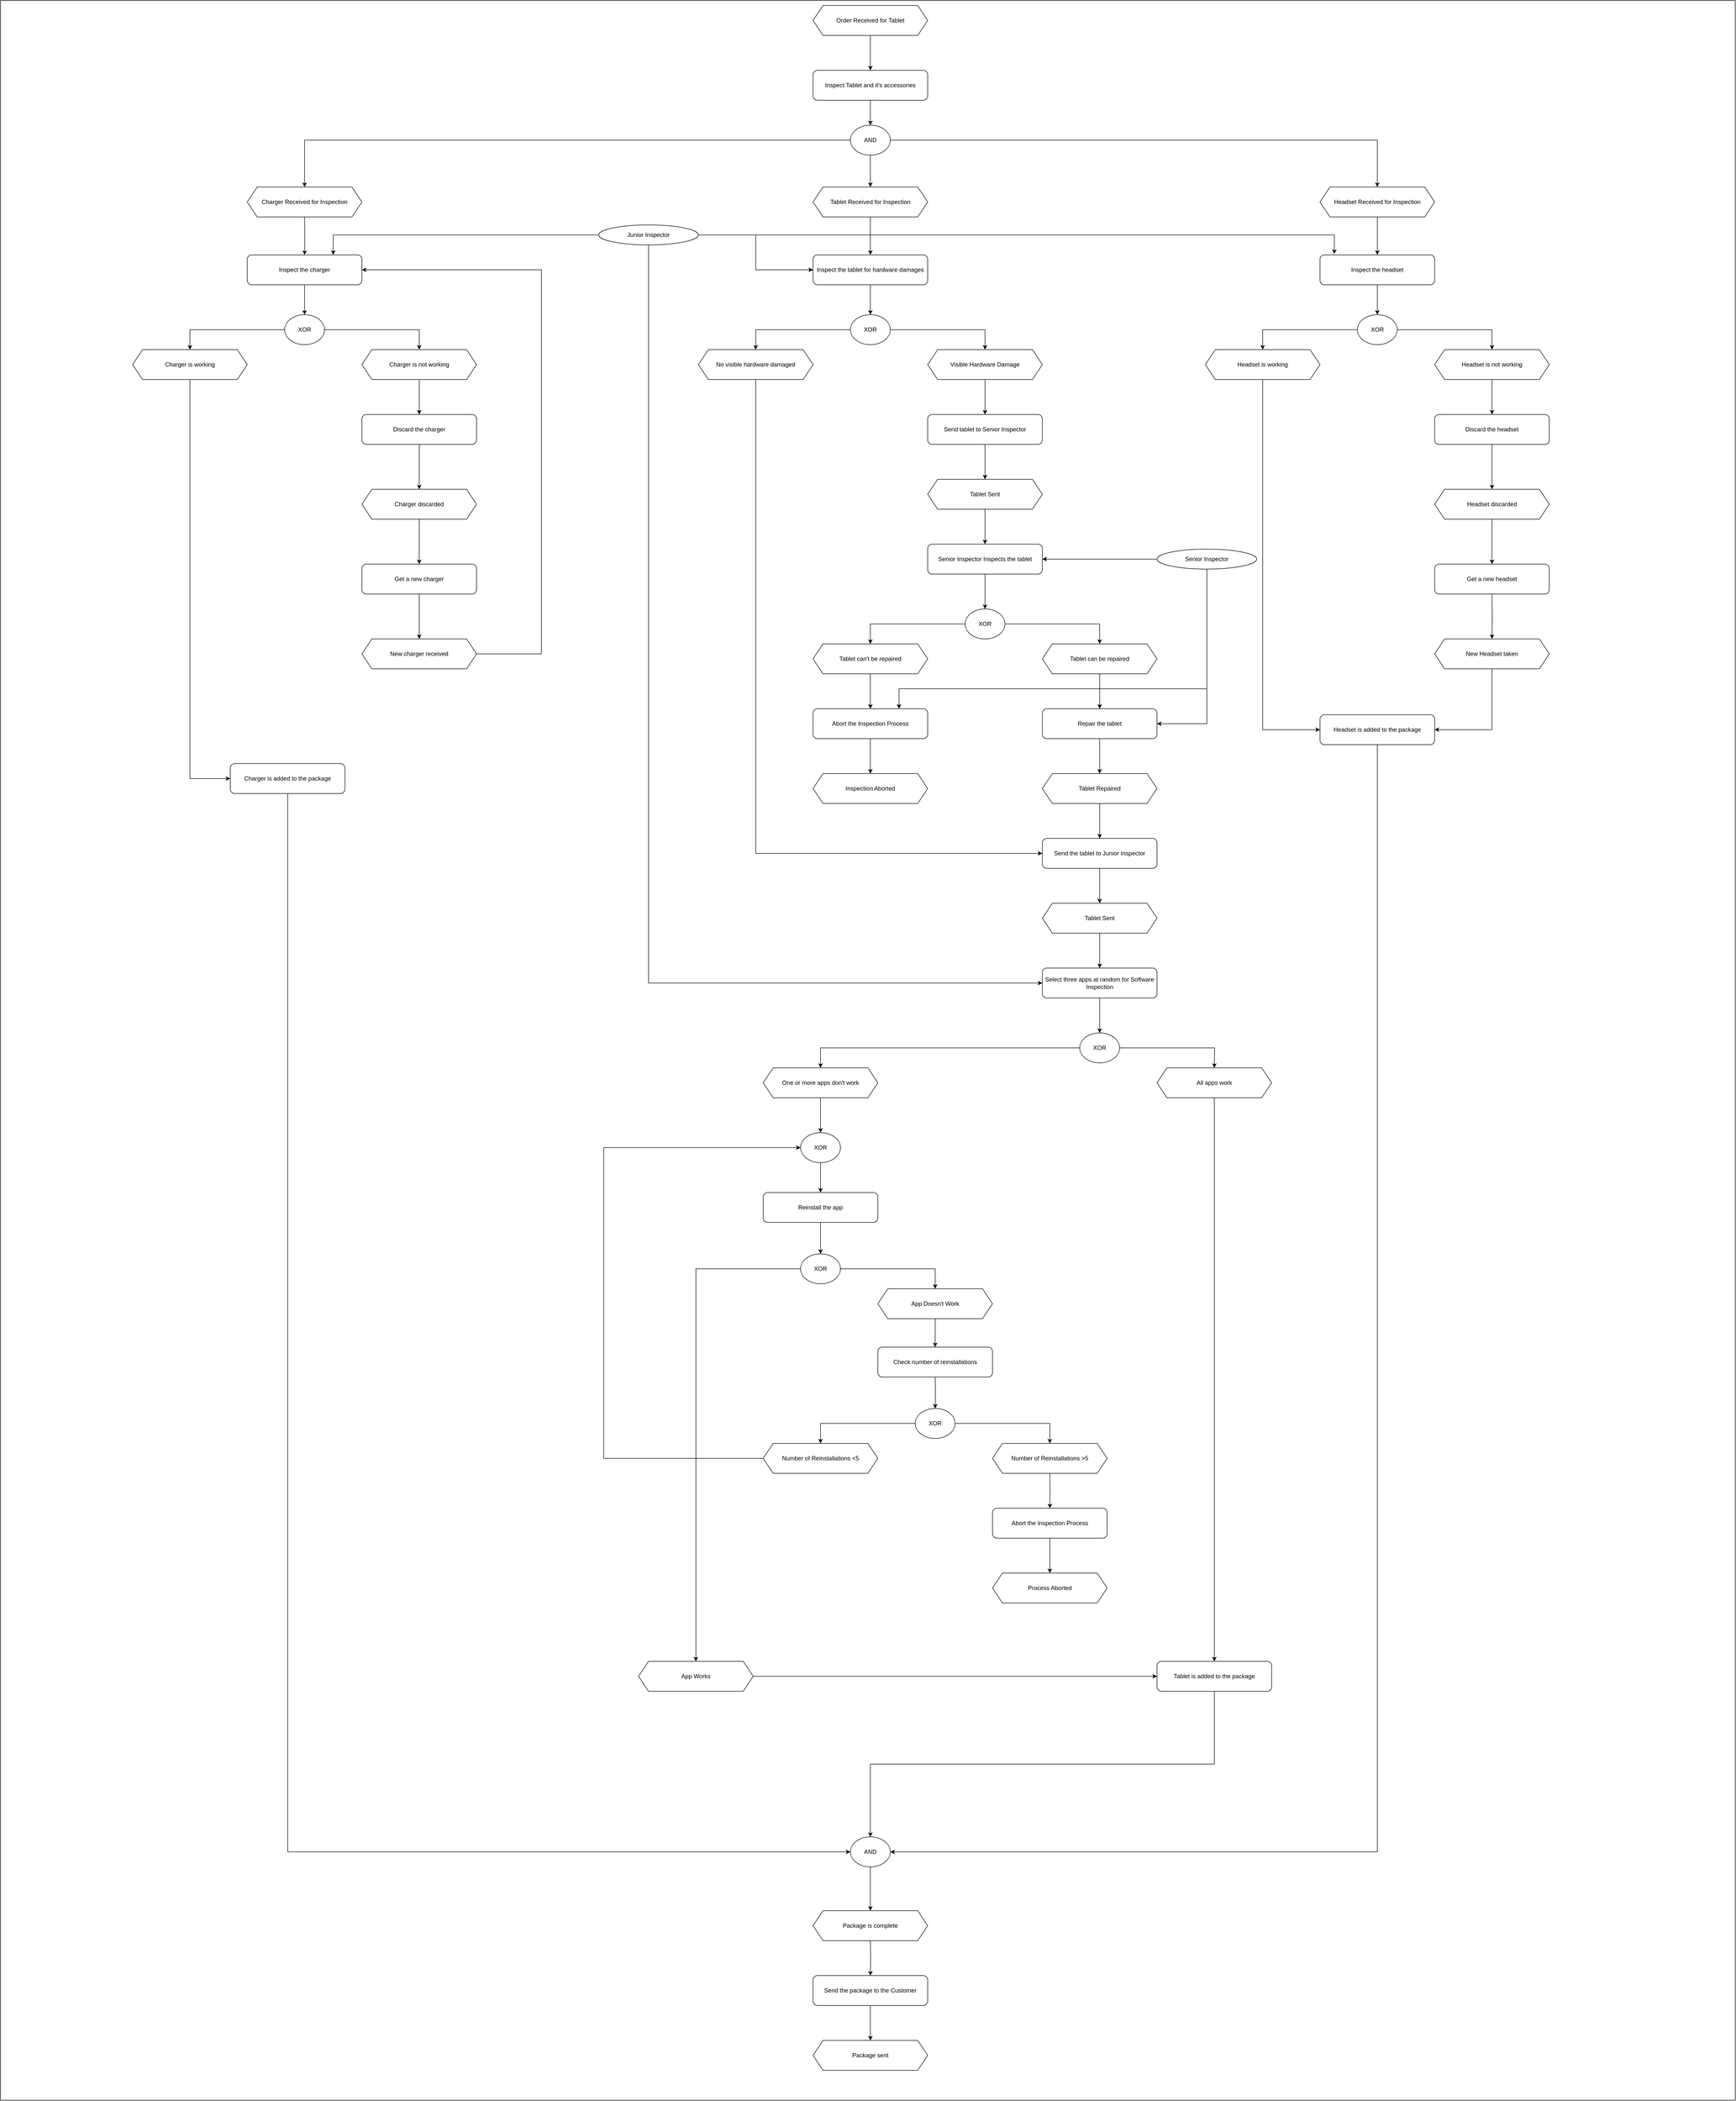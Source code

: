 <mxfile version="15.4.2" type="github">
  <diagram id="60Fuv_E9jxumiqPw0B0z" name="Page-1">
    <mxGraphModel dx="6316" dy="4847" grid="1" gridSize="10" guides="1" tooltips="1" connect="1" arrows="1" fold="1" page="1" pageScale="1" pageWidth="1169" pageHeight="827" math="0" shadow="0">
      <root>
        <mxCell id="0" />
        <mxCell id="1" parent="0" />
        <mxCell id="8iM6rVeEPwwbN4WxqQ_r-201" value="" style="rounded=0;whiteSpace=wrap;html=1;" vertex="1" parent="1">
          <mxGeometry x="-1160" y="10" width="3480" height="4210" as="geometry" />
        </mxCell>
        <mxCell id="8iM6rVeEPwwbN4WxqQ_r-9" value="" style="edgeStyle=orthogonalEdgeStyle;rounded=0;orthogonalLoop=1;jettySize=auto;html=1;" edge="1" parent="1" source="8iM6rVeEPwwbN4WxqQ_r-1" target="8iM6rVeEPwwbN4WxqQ_r-6">
          <mxGeometry relative="1" as="geometry" />
        </mxCell>
        <mxCell id="8iM6rVeEPwwbN4WxqQ_r-10" style="edgeStyle=orthogonalEdgeStyle;rounded=0;orthogonalLoop=1;jettySize=auto;html=1;exitX=0;exitY=0.5;exitDx=0;exitDy=0;entryX=0.5;entryY=0;entryDx=0;entryDy=0;" edge="1" parent="1" source="8iM6rVeEPwwbN4WxqQ_r-1" target="8iM6rVeEPwwbN4WxqQ_r-7">
          <mxGeometry relative="1" as="geometry" />
        </mxCell>
        <mxCell id="8iM6rVeEPwwbN4WxqQ_r-11" style="edgeStyle=orthogonalEdgeStyle;rounded=0;orthogonalLoop=1;jettySize=auto;html=1;exitX=1;exitY=0.5;exitDx=0;exitDy=0;" edge="1" parent="1" source="8iM6rVeEPwwbN4WxqQ_r-1" target="8iM6rVeEPwwbN4WxqQ_r-8">
          <mxGeometry relative="1" as="geometry">
            <mxPoint x="981" y="290" as="sourcePoint" />
          </mxGeometry>
        </mxCell>
        <mxCell id="8iM6rVeEPwwbN4WxqQ_r-1" value="AND" style="ellipse;whiteSpace=wrap;html=1;" vertex="1" parent="1">
          <mxGeometry x="545" y="260" width="80" height="60" as="geometry" />
        </mxCell>
        <mxCell id="8iM6rVeEPwwbN4WxqQ_r-5" value="" style="edgeStyle=orthogonalEdgeStyle;rounded=0;orthogonalLoop=1;jettySize=auto;html=1;" edge="1" parent="1" source="8iM6rVeEPwwbN4WxqQ_r-2" target="8iM6rVeEPwwbN4WxqQ_r-1">
          <mxGeometry relative="1" as="geometry" />
        </mxCell>
        <mxCell id="8iM6rVeEPwwbN4WxqQ_r-2" value="Inspect Tablet and it&#39;s accessories" style="rounded=1;whiteSpace=wrap;html=1;" vertex="1" parent="1">
          <mxGeometry x="470" y="150" width="230" height="60" as="geometry" />
        </mxCell>
        <mxCell id="8iM6rVeEPwwbN4WxqQ_r-4" value="" style="edgeStyle=orthogonalEdgeStyle;rounded=0;orthogonalLoop=1;jettySize=auto;html=1;" edge="1" parent="1" source="8iM6rVeEPwwbN4WxqQ_r-3" target="8iM6rVeEPwwbN4WxqQ_r-2">
          <mxGeometry relative="1" as="geometry" />
        </mxCell>
        <mxCell id="8iM6rVeEPwwbN4WxqQ_r-3" value="Order Received for Tablet" style="shape=hexagon;perimeter=hexagonPerimeter2;whiteSpace=wrap;html=1;fixedSize=1;" vertex="1" parent="1">
          <mxGeometry x="470" y="20" width="230" height="60" as="geometry" />
        </mxCell>
        <mxCell id="8iM6rVeEPwwbN4WxqQ_r-56" value="" style="edgeStyle=orthogonalEdgeStyle;rounded=0;orthogonalLoop=1;jettySize=auto;html=1;" edge="1" parent="1" source="8iM6rVeEPwwbN4WxqQ_r-6" target="8iM6rVeEPwwbN4WxqQ_r-55">
          <mxGeometry relative="1" as="geometry" />
        </mxCell>
        <mxCell id="8iM6rVeEPwwbN4WxqQ_r-6" value="Tablet Received for Inspection" style="shape=hexagon;perimeter=hexagonPerimeter2;whiteSpace=wrap;html=1;fixedSize=1;" vertex="1" parent="1">
          <mxGeometry x="470" y="384" width="230" height="60" as="geometry" />
        </mxCell>
        <mxCell id="8iM6rVeEPwwbN4WxqQ_r-7" value="Charger Received for Inspection" style="shape=hexagon;perimeter=hexagonPerimeter2;whiteSpace=wrap;html=1;fixedSize=1;" vertex="1" parent="1">
          <mxGeometry x="-665" y="384" width="230" height="60" as="geometry" />
        </mxCell>
        <mxCell id="8iM6rVeEPwwbN4WxqQ_r-13" value="" style="edgeStyle=orthogonalEdgeStyle;rounded=0;orthogonalLoop=1;jettySize=auto;html=1;" edge="1" parent="1" source="8iM6rVeEPwwbN4WxqQ_r-8" target="8iM6rVeEPwwbN4WxqQ_r-12">
          <mxGeometry relative="1" as="geometry" />
        </mxCell>
        <mxCell id="8iM6rVeEPwwbN4WxqQ_r-8" value="Headset Received for Inspection" style="shape=hexagon;perimeter=hexagonPerimeter2;whiteSpace=wrap;html=1;fixedSize=1;" vertex="1" parent="1">
          <mxGeometry x="1487" y="384" width="230" height="60" as="geometry" />
        </mxCell>
        <mxCell id="8iM6rVeEPwwbN4WxqQ_r-15" value="" style="edgeStyle=orthogonalEdgeStyle;rounded=0;orthogonalLoop=1;jettySize=auto;html=1;" edge="1" parent="1" source="8iM6rVeEPwwbN4WxqQ_r-12" target="8iM6rVeEPwwbN4WxqQ_r-14">
          <mxGeometry relative="1" as="geometry" />
        </mxCell>
        <mxCell id="8iM6rVeEPwwbN4WxqQ_r-12" value="Inspect the headset" style="rounded=1;whiteSpace=wrap;html=1;" vertex="1" parent="1">
          <mxGeometry x="1487" y="520" width="230" height="60" as="geometry" />
        </mxCell>
        <mxCell id="8iM6rVeEPwwbN4WxqQ_r-18" style="edgeStyle=orthogonalEdgeStyle;rounded=0;orthogonalLoop=1;jettySize=auto;html=1;exitX=0;exitY=0.5;exitDx=0;exitDy=0;entryX=0.5;entryY=0;entryDx=0;entryDy=0;" edge="1" parent="1" source="8iM6rVeEPwwbN4WxqQ_r-14" target="8iM6rVeEPwwbN4WxqQ_r-16">
          <mxGeometry relative="1" as="geometry" />
        </mxCell>
        <mxCell id="8iM6rVeEPwwbN4WxqQ_r-19" style="edgeStyle=orthogonalEdgeStyle;rounded=0;orthogonalLoop=1;jettySize=auto;html=1;exitX=1;exitY=0.5;exitDx=0;exitDy=0;entryX=0.5;entryY=0;entryDx=0;entryDy=0;" edge="1" parent="1" source="8iM6rVeEPwwbN4WxqQ_r-14" target="8iM6rVeEPwwbN4WxqQ_r-17">
          <mxGeometry relative="1" as="geometry" />
        </mxCell>
        <mxCell id="8iM6rVeEPwwbN4WxqQ_r-14" value="XOR" style="ellipse;whiteSpace=wrap;html=1;" vertex="1" parent="1">
          <mxGeometry x="1562" y="640" width="80" height="60" as="geometry" />
        </mxCell>
        <mxCell id="8iM6rVeEPwwbN4WxqQ_r-145" style="edgeStyle=orthogonalEdgeStyle;rounded=0;orthogonalLoop=1;jettySize=auto;html=1;exitX=0.5;exitY=1;exitDx=0;exitDy=0;entryX=0;entryY=0.5;entryDx=0;entryDy=0;" edge="1" parent="1" source="8iM6rVeEPwwbN4WxqQ_r-16" target="8iM6rVeEPwwbN4WxqQ_r-143">
          <mxGeometry relative="1" as="geometry" />
        </mxCell>
        <mxCell id="8iM6rVeEPwwbN4WxqQ_r-16" value="Headset is working" style="shape=hexagon;perimeter=hexagonPerimeter2;whiteSpace=wrap;html=1;fixedSize=1;" vertex="1" parent="1">
          <mxGeometry x="1257" y="710" width="230" height="60" as="geometry" />
        </mxCell>
        <mxCell id="8iM6rVeEPwwbN4WxqQ_r-42" value="" style="edgeStyle=orthogonalEdgeStyle;rounded=0;orthogonalLoop=1;jettySize=auto;html=1;" edge="1" parent="1" source="8iM6rVeEPwwbN4WxqQ_r-17" target="8iM6rVeEPwwbN4WxqQ_r-41">
          <mxGeometry relative="1" as="geometry" />
        </mxCell>
        <mxCell id="8iM6rVeEPwwbN4WxqQ_r-17" value="Headset is not working" style="shape=hexagon;perimeter=hexagonPerimeter2;whiteSpace=wrap;html=1;fixedSize=1;" vertex="1" parent="1">
          <mxGeometry x="1717" y="710" width="230" height="60" as="geometry" />
        </mxCell>
        <mxCell id="8iM6rVeEPwwbN4WxqQ_r-22" value="Get a new headset" style="rounded=1;whiteSpace=wrap;html=1;" vertex="1" parent="1">
          <mxGeometry x="1717" y="1140" width="230" height="60" as="geometry" />
        </mxCell>
        <mxCell id="8iM6rVeEPwwbN4WxqQ_r-28" value="" style="edgeStyle=orthogonalEdgeStyle;rounded=0;orthogonalLoop=1;jettySize=auto;html=1;" edge="1" parent="1" target="8iM6rVeEPwwbN4WxqQ_r-30">
          <mxGeometry relative="1" as="geometry">
            <mxPoint x="-550.0" y="444" as="sourcePoint" />
          </mxGeometry>
        </mxCell>
        <mxCell id="8iM6rVeEPwwbN4WxqQ_r-29" value="" style="edgeStyle=orthogonalEdgeStyle;rounded=0;orthogonalLoop=1;jettySize=auto;html=1;" edge="1" parent="1" source="8iM6rVeEPwwbN4WxqQ_r-30" target="8iM6rVeEPwwbN4WxqQ_r-33">
          <mxGeometry relative="1" as="geometry" />
        </mxCell>
        <mxCell id="8iM6rVeEPwwbN4WxqQ_r-30" value="Inspect the charger" style="rounded=1;whiteSpace=wrap;html=1;" vertex="1" parent="1">
          <mxGeometry x="-665" y="520" width="230" height="60" as="geometry" />
        </mxCell>
        <mxCell id="8iM6rVeEPwwbN4WxqQ_r-31" style="edgeStyle=orthogonalEdgeStyle;rounded=0;orthogonalLoop=1;jettySize=auto;html=1;exitX=0;exitY=0.5;exitDx=0;exitDy=0;entryX=0.5;entryY=0;entryDx=0;entryDy=0;" edge="1" parent="1" source="8iM6rVeEPwwbN4WxqQ_r-33" target="8iM6rVeEPwwbN4WxqQ_r-35">
          <mxGeometry relative="1" as="geometry" />
        </mxCell>
        <mxCell id="8iM6rVeEPwwbN4WxqQ_r-32" style="edgeStyle=orthogonalEdgeStyle;rounded=0;orthogonalLoop=1;jettySize=auto;html=1;exitX=1;exitY=0.5;exitDx=0;exitDy=0;entryX=0.5;entryY=0;entryDx=0;entryDy=0;" edge="1" parent="1" source="8iM6rVeEPwwbN4WxqQ_r-33" target="8iM6rVeEPwwbN4WxqQ_r-37">
          <mxGeometry relative="1" as="geometry" />
        </mxCell>
        <mxCell id="8iM6rVeEPwwbN4WxqQ_r-33" value="XOR" style="ellipse;whiteSpace=wrap;html=1;" vertex="1" parent="1">
          <mxGeometry x="-590" y="640" width="80" height="60" as="geometry" />
        </mxCell>
        <mxCell id="8iM6rVeEPwwbN4WxqQ_r-99" style="edgeStyle=orthogonalEdgeStyle;rounded=0;orthogonalLoop=1;jettySize=auto;html=1;exitX=0.5;exitY=1;exitDx=0;exitDy=0;entryX=0;entryY=0.5;entryDx=0;entryDy=0;" edge="1" parent="1" source="8iM6rVeEPwwbN4WxqQ_r-35" target="8iM6rVeEPwwbN4WxqQ_r-98">
          <mxGeometry relative="1" as="geometry" />
        </mxCell>
        <mxCell id="8iM6rVeEPwwbN4WxqQ_r-35" value="Charger is working" style="shape=hexagon;perimeter=hexagonPerimeter2;whiteSpace=wrap;html=1;fixedSize=1;" vertex="1" parent="1">
          <mxGeometry x="-895" y="710" width="230" height="60" as="geometry" />
        </mxCell>
        <mxCell id="8iM6rVeEPwwbN4WxqQ_r-36" value="" style="edgeStyle=orthogonalEdgeStyle;rounded=0;orthogonalLoop=1;jettySize=auto;html=1;" edge="1" parent="1" source="8iM6rVeEPwwbN4WxqQ_r-37" target="8iM6rVeEPwwbN4WxqQ_r-39">
          <mxGeometry relative="1" as="geometry" />
        </mxCell>
        <mxCell id="8iM6rVeEPwwbN4WxqQ_r-37" value="Charger is not working" style="shape=hexagon;perimeter=hexagonPerimeter2;whiteSpace=wrap;html=1;fixedSize=1;" vertex="1" parent="1">
          <mxGeometry x="-435" y="710" width="230" height="60" as="geometry" />
        </mxCell>
        <mxCell id="8iM6rVeEPwwbN4WxqQ_r-51" value="" style="edgeStyle=orthogonalEdgeStyle;rounded=0;orthogonalLoop=1;jettySize=auto;html=1;" edge="1" parent="1" source="8iM6rVeEPwwbN4WxqQ_r-39" target="8iM6rVeEPwwbN4WxqQ_r-50">
          <mxGeometry relative="1" as="geometry" />
        </mxCell>
        <mxCell id="8iM6rVeEPwwbN4WxqQ_r-39" value="Discard the charger" style="rounded=1;whiteSpace=wrap;html=1;" vertex="1" parent="1">
          <mxGeometry x="-435" y="840" width="230" height="60" as="geometry" />
        </mxCell>
        <mxCell id="8iM6rVeEPwwbN4WxqQ_r-45" value="" style="edgeStyle=orthogonalEdgeStyle;rounded=0;orthogonalLoop=1;jettySize=auto;html=1;" edge="1" parent="1" source="8iM6rVeEPwwbN4WxqQ_r-41" target="8iM6rVeEPwwbN4WxqQ_r-43">
          <mxGeometry relative="1" as="geometry" />
        </mxCell>
        <mxCell id="8iM6rVeEPwwbN4WxqQ_r-41" value="Discard the headset" style="rounded=1;whiteSpace=wrap;html=1;" vertex="1" parent="1">
          <mxGeometry x="1717" y="840" width="230" height="60" as="geometry" />
        </mxCell>
        <mxCell id="8iM6rVeEPwwbN4WxqQ_r-46" value="" style="edgeStyle=orthogonalEdgeStyle;rounded=0;orthogonalLoop=1;jettySize=auto;html=1;" edge="1" parent="1" source="8iM6rVeEPwwbN4WxqQ_r-43" target="8iM6rVeEPwwbN4WxqQ_r-22">
          <mxGeometry relative="1" as="geometry" />
        </mxCell>
        <mxCell id="8iM6rVeEPwwbN4WxqQ_r-43" value="Headset discarded" style="shape=hexagon;perimeter=hexagonPerimeter2;whiteSpace=wrap;html=1;fixedSize=1;" vertex="1" parent="1">
          <mxGeometry x="1717" y="990" width="230" height="60" as="geometry" />
        </mxCell>
        <mxCell id="8iM6rVeEPwwbN4WxqQ_r-53" value="" style="edgeStyle=orthogonalEdgeStyle;rounded=0;orthogonalLoop=1;jettySize=auto;html=1;" edge="1" parent="1" source="8iM6rVeEPwwbN4WxqQ_r-48" target="8iM6rVeEPwwbN4WxqQ_r-52">
          <mxGeometry relative="1" as="geometry" />
        </mxCell>
        <mxCell id="8iM6rVeEPwwbN4WxqQ_r-48" value="Get a new charger" style="rounded=1;whiteSpace=wrap;html=1;" vertex="1" parent="1">
          <mxGeometry x="-435" y="1140" width="230" height="60" as="geometry" />
        </mxCell>
        <mxCell id="8iM6rVeEPwwbN4WxqQ_r-49" value="" style="edgeStyle=orthogonalEdgeStyle;rounded=0;orthogonalLoop=1;jettySize=auto;html=1;" edge="1" parent="1" source="8iM6rVeEPwwbN4WxqQ_r-50" target="8iM6rVeEPwwbN4WxqQ_r-48">
          <mxGeometry relative="1" as="geometry" />
        </mxCell>
        <mxCell id="8iM6rVeEPwwbN4WxqQ_r-50" value="Charger discarded" style="shape=hexagon;perimeter=hexagonPerimeter2;whiteSpace=wrap;html=1;fixedSize=1;" vertex="1" parent="1">
          <mxGeometry x="-435" y="990" width="230" height="60" as="geometry" />
        </mxCell>
        <mxCell id="8iM6rVeEPwwbN4WxqQ_r-54" style="edgeStyle=orthogonalEdgeStyle;rounded=0;orthogonalLoop=1;jettySize=auto;html=1;exitX=1;exitY=0.5;exitDx=0;exitDy=0;entryX=1;entryY=0.5;entryDx=0;entryDy=0;" edge="1" parent="1" source="8iM6rVeEPwwbN4WxqQ_r-52" target="8iM6rVeEPwwbN4WxqQ_r-30">
          <mxGeometry relative="1" as="geometry">
            <Array as="points">
              <mxPoint x="-75" y="1320" />
              <mxPoint x="-75" y="550" />
            </Array>
          </mxGeometry>
        </mxCell>
        <mxCell id="8iM6rVeEPwwbN4WxqQ_r-52" value="New charger received" style="shape=hexagon;perimeter=hexagonPerimeter2;whiteSpace=wrap;html=1;fixedSize=1;" vertex="1" parent="1">
          <mxGeometry x="-435" y="1290" width="230" height="60" as="geometry" />
        </mxCell>
        <mxCell id="8iM6rVeEPwwbN4WxqQ_r-62" value="" style="edgeStyle=orthogonalEdgeStyle;rounded=0;orthogonalLoop=1;jettySize=auto;html=1;" edge="1" parent="1" source="8iM6rVeEPwwbN4WxqQ_r-55" target="8iM6rVeEPwwbN4WxqQ_r-59">
          <mxGeometry relative="1" as="geometry" />
        </mxCell>
        <mxCell id="8iM6rVeEPwwbN4WxqQ_r-55" value="Inspect the tablet for hardware damages" style="rounded=1;whiteSpace=wrap;html=1;" vertex="1" parent="1">
          <mxGeometry x="470" y="520" width="230" height="60" as="geometry" />
        </mxCell>
        <mxCell id="8iM6rVeEPwwbN4WxqQ_r-57" style="edgeStyle=orthogonalEdgeStyle;rounded=0;orthogonalLoop=1;jettySize=auto;html=1;exitX=0;exitY=0.5;exitDx=0;exitDy=0;entryX=0.5;entryY=0;entryDx=0;entryDy=0;" edge="1" source="8iM6rVeEPwwbN4WxqQ_r-59" target="8iM6rVeEPwwbN4WxqQ_r-60" parent="1">
          <mxGeometry relative="1" as="geometry" />
        </mxCell>
        <mxCell id="8iM6rVeEPwwbN4WxqQ_r-58" style="edgeStyle=orthogonalEdgeStyle;rounded=0;orthogonalLoop=1;jettySize=auto;html=1;exitX=1;exitY=0.5;exitDx=0;exitDy=0;entryX=0.5;entryY=0;entryDx=0;entryDy=0;" edge="1" source="8iM6rVeEPwwbN4WxqQ_r-59" target="8iM6rVeEPwwbN4WxqQ_r-61" parent="1">
          <mxGeometry relative="1" as="geometry" />
        </mxCell>
        <mxCell id="8iM6rVeEPwwbN4WxqQ_r-59" value="XOR" style="ellipse;whiteSpace=wrap;html=1;" vertex="1" parent="1">
          <mxGeometry x="545" y="640" width="80" height="60" as="geometry" />
        </mxCell>
        <mxCell id="8iM6rVeEPwwbN4WxqQ_r-141" style="edgeStyle=orthogonalEdgeStyle;rounded=0;orthogonalLoop=1;jettySize=auto;html=1;exitX=0.5;exitY=1;exitDx=0;exitDy=0;entryX=0;entryY=0.5;entryDx=0;entryDy=0;" edge="1" parent="1" source="8iM6rVeEPwwbN4WxqQ_r-60" target="8iM6rVeEPwwbN4WxqQ_r-84">
          <mxGeometry relative="1" as="geometry" />
        </mxCell>
        <mxCell id="8iM6rVeEPwwbN4WxqQ_r-60" value="No visible hardware damaged" style="shape=hexagon;perimeter=hexagonPerimeter2;whiteSpace=wrap;html=1;fixedSize=1;" vertex="1" parent="1">
          <mxGeometry x="240" y="710" width="230" height="60" as="geometry" />
        </mxCell>
        <mxCell id="8iM6rVeEPwwbN4WxqQ_r-64" value="" style="edgeStyle=orthogonalEdgeStyle;rounded=0;orthogonalLoop=1;jettySize=auto;html=1;" edge="1" parent="1" source="8iM6rVeEPwwbN4WxqQ_r-61" target="8iM6rVeEPwwbN4WxqQ_r-63">
          <mxGeometry relative="1" as="geometry" />
        </mxCell>
        <mxCell id="8iM6rVeEPwwbN4WxqQ_r-61" value="Visible Hardware Damage" style="shape=hexagon;perimeter=hexagonPerimeter2;whiteSpace=wrap;html=1;fixedSize=1;" vertex="1" parent="1">
          <mxGeometry x="700" y="710" width="230" height="60" as="geometry" />
        </mxCell>
        <mxCell id="8iM6rVeEPwwbN4WxqQ_r-66" value="" style="edgeStyle=orthogonalEdgeStyle;rounded=0;orthogonalLoop=1;jettySize=auto;html=1;" edge="1" parent="1" source="8iM6rVeEPwwbN4WxqQ_r-63" target="8iM6rVeEPwwbN4WxqQ_r-65">
          <mxGeometry relative="1" as="geometry" />
        </mxCell>
        <mxCell id="8iM6rVeEPwwbN4WxqQ_r-63" value="Send tablet to Senior Inspector" style="rounded=1;whiteSpace=wrap;html=1;" vertex="1" parent="1">
          <mxGeometry x="700" y="840" width="230" height="60" as="geometry" />
        </mxCell>
        <mxCell id="8iM6rVeEPwwbN4WxqQ_r-68" value="" style="edgeStyle=orthogonalEdgeStyle;rounded=0;orthogonalLoop=1;jettySize=auto;html=1;" edge="1" parent="1" source="8iM6rVeEPwwbN4WxqQ_r-65" target="8iM6rVeEPwwbN4WxqQ_r-67">
          <mxGeometry relative="1" as="geometry" />
        </mxCell>
        <mxCell id="8iM6rVeEPwwbN4WxqQ_r-65" value="Tablet Sent" style="shape=hexagon;perimeter=hexagonPerimeter2;whiteSpace=wrap;html=1;fixedSize=1;" vertex="1" parent="1">
          <mxGeometry x="700" y="970" width="230" height="60" as="geometry" />
        </mxCell>
        <mxCell id="8iM6rVeEPwwbN4WxqQ_r-74" value="" style="edgeStyle=orthogonalEdgeStyle;rounded=0;orthogonalLoop=1;jettySize=auto;html=1;" edge="1" parent="1" source="8iM6rVeEPwwbN4WxqQ_r-67" target="8iM6rVeEPwwbN4WxqQ_r-71">
          <mxGeometry relative="1" as="geometry" />
        </mxCell>
        <mxCell id="8iM6rVeEPwwbN4WxqQ_r-67" value="Senior Inspector Inspects the tablet" style="rounded=1;whiteSpace=wrap;html=1;" vertex="1" parent="1">
          <mxGeometry x="700" y="1100" width="230" height="60" as="geometry" />
        </mxCell>
        <mxCell id="8iM6rVeEPwwbN4WxqQ_r-69" style="edgeStyle=orthogonalEdgeStyle;rounded=0;orthogonalLoop=1;jettySize=auto;html=1;exitX=0;exitY=0.5;exitDx=0;exitDy=0;entryX=0.5;entryY=0;entryDx=0;entryDy=0;" edge="1" source="8iM6rVeEPwwbN4WxqQ_r-71" target="8iM6rVeEPwwbN4WxqQ_r-72" parent="1">
          <mxGeometry relative="1" as="geometry" />
        </mxCell>
        <mxCell id="8iM6rVeEPwwbN4WxqQ_r-70" style="edgeStyle=orthogonalEdgeStyle;rounded=0;orthogonalLoop=1;jettySize=auto;html=1;exitX=1;exitY=0.5;exitDx=0;exitDy=0;entryX=0.5;entryY=0;entryDx=0;entryDy=0;" edge="1" source="8iM6rVeEPwwbN4WxqQ_r-71" target="8iM6rVeEPwwbN4WxqQ_r-73" parent="1">
          <mxGeometry relative="1" as="geometry" />
        </mxCell>
        <mxCell id="8iM6rVeEPwwbN4WxqQ_r-71" value="XOR" style="ellipse;whiteSpace=wrap;html=1;" vertex="1" parent="1">
          <mxGeometry x="775" y="1230" width="80" height="60" as="geometry" />
        </mxCell>
        <mxCell id="8iM6rVeEPwwbN4WxqQ_r-76" value="" style="edgeStyle=orthogonalEdgeStyle;rounded=0;orthogonalLoop=1;jettySize=auto;html=1;" edge="1" parent="1" source="8iM6rVeEPwwbN4WxqQ_r-72" target="8iM6rVeEPwwbN4WxqQ_r-75">
          <mxGeometry relative="1" as="geometry" />
        </mxCell>
        <mxCell id="8iM6rVeEPwwbN4WxqQ_r-72" value="Tablet can&#39;t be repaired" style="shape=hexagon;perimeter=hexagonPerimeter2;whiteSpace=wrap;html=1;fixedSize=1;" vertex="1" parent="1">
          <mxGeometry x="470" y="1300" width="230" height="60" as="geometry" />
        </mxCell>
        <mxCell id="8iM6rVeEPwwbN4WxqQ_r-82" value="" style="edgeStyle=orthogonalEdgeStyle;rounded=0;orthogonalLoop=1;jettySize=auto;html=1;" edge="1" parent="1" source="8iM6rVeEPwwbN4WxqQ_r-73" target="8iM6rVeEPwwbN4WxqQ_r-80">
          <mxGeometry relative="1" as="geometry" />
        </mxCell>
        <mxCell id="8iM6rVeEPwwbN4WxqQ_r-73" value="Tablet can be repaired" style="shape=hexagon;perimeter=hexagonPerimeter2;whiteSpace=wrap;html=1;fixedSize=1;" vertex="1" parent="1">
          <mxGeometry x="930" y="1300" width="230" height="60" as="geometry" />
        </mxCell>
        <mxCell id="8iM6rVeEPwwbN4WxqQ_r-78" value="" style="edgeStyle=orthogonalEdgeStyle;rounded=0;orthogonalLoop=1;jettySize=auto;html=1;" edge="1" parent="1" source="8iM6rVeEPwwbN4WxqQ_r-75" target="8iM6rVeEPwwbN4WxqQ_r-77">
          <mxGeometry relative="1" as="geometry" />
        </mxCell>
        <mxCell id="8iM6rVeEPwwbN4WxqQ_r-75" value="Abort the Inspection Process" style="rounded=1;whiteSpace=wrap;html=1;" vertex="1" parent="1">
          <mxGeometry x="470" y="1430" width="230" height="60" as="geometry" />
        </mxCell>
        <mxCell id="8iM6rVeEPwwbN4WxqQ_r-77" value="Inspection Aborted" style="shape=hexagon;perimeter=hexagonPerimeter2;whiteSpace=wrap;html=1;fixedSize=1;" vertex="1" parent="1">
          <mxGeometry x="470" y="1560" width="230" height="60" as="geometry" />
        </mxCell>
        <mxCell id="8iM6rVeEPwwbN4WxqQ_r-79" value="" style="edgeStyle=orthogonalEdgeStyle;rounded=0;orthogonalLoop=1;jettySize=auto;html=1;" edge="1" source="8iM6rVeEPwwbN4WxqQ_r-80" target="8iM6rVeEPwwbN4WxqQ_r-81" parent="1">
          <mxGeometry relative="1" as="geometry" />
        </mxCell>
        <mxCell id="8iM6rVeEPwwbN4WxqQ_r-80" value="Repair the tablet" style="rounded=1;whiteSpace=wrap;html=1;" vertex="1" parent="1">
          <mxGeometry x="930" y="1430" width="230" height="60" as="geometry" />
        </mxCell>
        <mxCell id="8iM6rVeEPwwbN4WxqQ_r-86" value="" style="edgeStyle=orthogonalEdgeStyle;rounded=0;orthogonalLoop=1;jettySize=auto;html=1;" edge="1" parent="1" source="8iM6rVeEPwwbN4WxqQ_r-81" target="8iM6rVeEPwwbN4WxqQ_r-84">
          <mxGeometry relative="1" as="geometry" />
        </mxCell>
        <mxCell id="8iM6rVeEPwwbN4WxqQ_r-81" value="Tablet Repaired" style="shape=hexagon;perimeter=hexagonPerimeter2;whiteSpace=wrap;html=1;fixedSize=1;" vertex="1" parent="1">
          <mxGeometry x="930" y="1560" width="230" height="60" as="geometry" />
        </mxCell>
        <mxCell id="8iM6rVeEPwwbN4WxqQ_r-83" value="" style="edgeStyle=orthogonalEdgeStyle;rounded=0;orthogonalLoop=1;jettySize=auto;html=1;" edge="1" source="8iM6rVeEPwwbN4WxqQ_r-84" target="8iM6rVeEPwwbN4WxqQ_r-85" parent="1">
          <mxGeometry relative="1" as="geometry" />
        </mxCell>
        <mxCell id="8iM6rVeEPwwbN4WxqQ_r-84" value="Send the tablet to Junior Inspector" style="rounded=1;whiteSpace=wrap;html=1;" vertex="1" parent="1">
          <mxGeometry x="930" y="1690" width="230" height="60" as="geometry" />
        </mxCell>
        <mxCell id="8iM6rVeEPwwbN4WxqQ_r-94" value="" style="edgeStyle=orthogonalEdgeStyle;rounded=0;orthogonalLoop=1;jettySize=auto;html=1;" edge="1" parent="1" source="8iM6rVeEPwwbN4WxqQ_r-85" target="8iM6rVeEPwwbN4WxqQ_r-88">
          <mxGeometry relative="1" as="geometry" />
        </mxCell>
        <mxCell id="8iM6rVeEPwwbN4WxqQ_r-85" value="Tablet Sent" style="shape=hexagon;perimeter=hexagonPerimeter2;whiteSpace=wrap;html=1;fixedSize=1;" vertex="1" parent="1">
          <mxGeometry x="930" y="1820" width="230" height="60" as="geometry" />
        </mxCell>
        <mxCell id="8iM6rVeEPwwbN4WxqQ_r-88" value="Select three apps at random for Software Inspection" style="rounded=1;whiteSpace=wrap;html=1;" vertex="1" parent="1">
          <mxGeometry x="930" y="1950" width="230" height="60" as="geometry" />
        </mxCell>
        <mxCell id="8iM6rVeEPwwbN4WxqQ_r-90" style="edgeStyle=orthogonalEdgeStyle;rounded=0;orthogonalLoop=1;jettySize=auto;html=1;exitX=1;exitY=0.5;exitDx=0;exitDy=0;entryX=0.5;entryY=0;entryDx=0;entryDy=0;" edge="1" source="8iM6rVeEPwwbN4WxqQ_r-91" parent="1">
          <mxGeometry relative="1" as="geometry">
            <mxPoint x="1275" y="2150" as="targetPoint" />
          </mxGeometry>
        </mxCell>
        <mxCell id="8iM6rVeEPwwbN4WxqQ_r-173" style="edgeStyle=orthogonalEdgeStyle;rounded=0;orthogonalLoop=1;jettySize=auto;html=1;exitX=0;exitY=0.5;exitDx=0;exitDy=0;entryX=0.5;entryY=0;entryDx=0;entryDy=0;" edge="1" parent="1" source="8iM6rVeEPwwbN4WxqQ_r-91" target="8iM6rVeEPwwbN4WxqQ_r-150">
          <mxGeometry relative="1" as="geometry" />
        </mxCell>
        <mxCell id="8iM6rVeEPwwbN4WxqQ_r-91" value="XOR" style="ellipse;whiteSpace=wrap;html=1;" vertex="1" parent="1">
          <mxGeometry x="1005" y="2080" width="80" height="60" as="geometry" />
        </mxCell>
        <mxCell id="8iM6rVeEPwwbN4WxqQ_r-102" style="edgeStyle=orthogonalEdgeStyle;rounded=0;orthogonalLoop=1;jettySize=auto;html=1;exitX=0.5;exitY=1;exitDx=0;exitDy=0;entryX=0.5;entryY=0;entryDx=0;entryDy=0;" edge="1" parent="1" source="8iM6rVeEPwwbN4WxqQ_r-92" target="8iM6rVeEPwwbN4WxqQ_r-101">
          <mxGeometry relative="1" as="geometry" />
        </mxCell>
        <mxCell id="8iM6rVeEPwwbN4WxqQ_r-92" value="All apps work" style="shape=hexagon;perimeter=hexagonPerimeter2;whiteSpace=wrap;html=1;fixedSize=1;" vertex="1" parent="1">
          <mxGeometry x="1160" y="2150" width="230" height="60" as="geometry" />
        </mxCell>
        <mxCell id="8iM6rVeEPwwbN4WxqQ_r-95" value="" style="edgeStyle=orthogonalEdgeStyle;rounded=0;orthogonalLoop=1;jettySize=auto;html=1;" edge="1" parent="1">
          <mxGeometry relative="1" as="geometry">
            <mxPoint x="1045" y="2010" as="sourcePoint" />
            <mxPoint x="1045" y="2080" as="targetPoint" />
          </mxGeometry>
        </mxCell>
        <mxCell id="8iM6rVeEPwwbN4WxqQ_r-181" style="edgeStyle=orthogonalEdgeStyle;rounded=0;orthogonalLoop=1;jettySize=auto;html=1;exitX=0.5;exitY=1;exitDx=0;exitDy=0;entryX=0;entryY=0.5;entryDx=0;entryDy=0;" edge="1" parent="1" source="8iM6rVeEPwwbN4WxqQ_r-98" target="8iM6rVeEPwwbN4WxqQ_r-177">
          <mxGeometry relative="1" as="geometry" />
        </mxCell>
        <mxCell id="8iM6rVeEPwwbN4WxqQ_r-98" value="Charger is added to the package" style="rounded=1;whiteSpace=wrap;html=1;" vertex="1" parent="1">
          <mxGeometry x="-699" y="1540" width="230" height="60" as="geometry" />
        </mxCell>
        <mxCell id="8iM6rVeEPwwbN4WxqQ_r-178" style="edgeStyle=orthogonalEdgeStyle;rounded=0;orthogonalLoop=1;jettySize=auto;html=1;exitX=0.5;exitY=1;exitDx=0;exitDy=0;entryX=0.5;entryY=0;entryDx=0;entryDy=0;" edge="1" parent="1" source="8iM6rVeEPwwbN4WxqQ_r-101" target="8iM6rVeEPwwbN4WxqQ_r-177">
          <mxGeometry relative="1" as="geometry" />
        </mxCell>
        <mxCell id="8iM6rVeEPwwbN4WxqQ_r-101" value="Tablet is added to the package" style="rounded=1;whiteSpace=wrap;html=1;" vertex="1" parent="1">
          <mxGeometry x="1160" y="3340" width="230" height="60" as="geometry" />
        </mxCell>
        <mxCell id="8iM6rVeEPwwbN4WxqQ_r-179" style="edgeStyle=orthogonalEdgeStyle;rounded=0;orthogonalLoop=1;jettySize=auto;html=1;exitX=0.5;exitY=1;exitDx=0;exitDy=0;entryX=1;entryY=0.5;entryDx=0;entryDy=0;" edge="1" parent="1" source="8iM6rVeEPwwbN4WxqQ_r-143" target="8iM6rVeEPwwbN4WxqQ_r-177">
          <mxGeometry relative="1" as="geometry" />
        </mxCell>
        <mxCell id="8iM6rVeEPwwbN4WxqQ_r-143" value="Headset is added to the package" style="rounded=1;whiteSpace=wrap;html=1;" vertex="1" parent="1">
          <mxGeometry x="1487" y="1442" width="230" height="60" as="geometry" />
        </mxCell>
        <mxCell id="8iM6rVeEPwwbN4WxqQ_r-146" value="" style="edgeStyle=orthogonalEdgeStyle;rounded=0;orthogonalLoop=1;jettySize=auto;html=1;" edge="1" target="8iM6rVeEPwwbN4WxqQ_r-147" parent="1">
          <mxGeometry relative="1" as="geometry">
            <mxPoint x="1832" y="1200" as="sourcePoint" />
          </mxGeometry>
        </mxCell>
        <mxCell id="8iM6rVeEPwwbN4WxqQ_r-148" style="edgeStyle=orthogonalEdgeStyle;rounded=0;orthogonalLoop=1;jettySize=auto;html=1;exitX=0.5;exitY=1;exitDx=0;exitDy=0;entryX=1;entryY=0.5;entryDx=0;entryDy=0;" edge="1" parent="1" source="8iM6rVeEPwwbN4WxqQ_r-147" target="8iM6rVeEPwwbN4WxqQ_r-143">
          <mxGeometry relative="1" as="geometry" />
        </mxCell>
        <mxCell id="8iM6rVeEPwwbN4WxqQ_r-147" value="New Headset taken" style="shape=hexagon;perimeter=hexagonPerimeter2;whiteSpace=wrap;html=1;fixedSize=1;" vertex="1" parent="1">
          <mxGeometry x="1717" y="1290" width="230" height="60" as="geometry" />
        </mxCell>
        <mxCell id="8iM6rVeEPwwbN4WxqQ_r-149" value="" style="edgeStyle=orthogonalEdgeStyle;rounded=0;orthogonalLoop=1;jettySize=auto;html=1;" edge="1" parent="1" source="8iM6rVeEPwwbN4WxqQ_r-150" target="8iM6rVeEPwwbN4WxqQ_r-160">
          <mxGeometry relative="1" as="geometry" />
        </mxCell>
        <mxCell id="8iM6rVeEPwwbN4WxqQ_r-150" value="One or more apps don&#39;t work" style="shape=hexagon;perimeter=hexagonPerimeter2;whiteSpace=wrap;html=1;fixedSize=1;" vertex="1" parent="1">
          <mxGeometry x="370" y="2150" width="230" height="60" as="geometry" />
        </mxCell>
        <mxCell id="8iM6rVeEPwwbN4WxqQ_r-151" value="" style="edgeStyle=orthogonalEdgeStyle;rounded=0;orthogonalLoop=1;jettySize=auto;html=1;entryX=0.5;entryY=0;entryDx=0;entryDy=0;" edge="1" parent="1" source="8iM6rVeEPwwbN4WxqQ_r-152" target="8iM6rVeEPwwbN4WxqQ_r-155">
          <mxGeometry relative="1" as="geometry">
            <mxPoint x="485" y="2600" as="targetPoint" />
          </mxGeometry>
        </mxCell>
        <mxCell id="8iM6rVeEPwwbN4WxqQ_r-152" value="Reinstall the app" style="rounded=1;whiteSpace=wrap;html=1;" vertex="1" parent="1">
          <mxGeometry x="370" y="2400" width="230" height="60" as="geometry" />
        </mxCell>
        <mxCell id="8iM6rVeEPwwbN4WxqQ_r-153" style="edgeStyle=orthogonalEdgeStyle;rounded=0;orthogonalLoop=1;jettySize=auto;html=1;exitX=0;exitY=0.5;exitDx=0;exitDy=0;entryX=0.5;entryY=0;entryDx=0;entryDy=0;" edge="1" parent="1" source="8iM6rVeEPwwbN4WxqQ_r-155" target="8iM6rVeEPwwbN4WxqQ_r-156">
          <mxGeometry relative="1" as="geometry" />
        </mxCell>
        <mxCell id="8iM6rVeEPwwbN4WxqQ_r-154" style="edgeStyle=orthogonalEdgeStyle;rounded=0;orthogonalLoop=1;jettySize=auto;html=1;exitX=1;exitY=0.5;exitDx=0;exitDy=0;entryX=0.5;entryY=0;entryDx=0;entryDy=0;" edge="1" parent="1" source="8iM6rVeEPwwbN4WxqQ_r-155" target="8iM6rVeEPwwbN4WxqQ_r-158">
          <mxGeometry relative="1" as="geometry" />
        </mxCell>
        <mxCell id="8iM6rVeEPwwbN4WxqQ_r-155" value="XOR" style="ellipse;whiteSpace=wrap;html=1;" vertex="1" parent="1">
          <mxGeometry x="445" y="2523" width="80" height="60" as="geometry" />
        </mxCell>
        <mxCell id="8iM6rVeEPwwbN4WxqQ_r-176" style="edgeStyle=orthogonalEdgeStyle;rounded=0;orthogonalLoop=1;jettySize=auto;html=1;exitX=1;exitY=0.5;exitDx=0;exitDy=0;entryX=0;entryY=0.5;entryDx=0;entryDy=0;" edge="1" parent="1" source="8iM6rVeEPwwbN4WxqQ_r-156" target="8iM6rVeEPwwbN4WxqQ_r-101">
          <mxGeometry relative="1" as="geometry" />
        </mxCell>
        <mxCell id="8iM6rVeEPwwbN4WxqQ_r-156" value="App Works" style="shape=hexagon;perimeter=hexagonPerimeter2;whiteSpace=wrap;html=1;fixedSize=1;" vertex="1" parent="1">
          <mxGeometry x="120" y="3340" width="230" height="60" as="geometry" />
        </mxCell>
        <mxCell id="8iM6rVeEPwwbN4WxqQ_r-157" value="" style="edgeStyle=orthogonalEdgeStyle;rounded=0;orthogonalLoop=1;jettySize=auto;html=1;" edge="1" parent="1" source="8iM6rVeEPwwbN4WxqQ_r-158" target="8iM6rVeEPwwbN4WxqQ_r-161">
          <mxGeometry relative="1" as="geometry" />
        </mxCell>
        <mxCell id="8iM6rVeEPwwbN4WxqQ_r-158" value="App Doesn&#39;t Work" style="shape=hexagon;perimeter=hexagonPerimeter2;whiteSpace=wrap;html=1;fixedSize=1;" vertex="1" parent="1">
          <mxGeometry x="600" y="2593" width="230" height="60" as="geometry" />
        </mxCell>
        <mxCell id="8iM6rVeEPwwbN4WxqQ_r-159" value="" style="edgeStyle=orthogonalEdgeStyle;rounded=0;orthogonalLoop=1;jettySize=auto;html=1;" edge="1" parent="1" source="8iM6rVeEPwwbN4WxqQ_r-160" target="8iM6rVeEPwwbN4WxqQ_r-152">
          <mxGeometry relative="1" as="geometry" />
        </mxCell>
        <mxCell id="8iM6rVeEPwwbN4WxqQ_r-160" value="XOR" style="ellipse;whiteSpace=wrap;html=1;" vertex="1" parent="1">
          <mxGeometry x="445" y="2280" width="80" height="60" as="geometry" />
        </mxCell>
        <mxCell id="8iM6rVeEPwwbN4WxqQ_r-161" value="Check number of reinstallations" style="rounded=1;whiteSpace=wrap;html=1;" vertex="1" parent="1">
          <mxGeometry x="600" y="2710" width="230" height="60" as="geometry" />
        </mxCell>
        <mxCell id="8iM6rVeEPwwbN4WxqQ_r-162" value="" style="edgeStyle=orthogonalEdgeStyle;rounded=0;orthogonalLoop=1;jettySize=auto;html=1;entryX=0.5;entryY=0;entryDx=0;entryDy=0;" edge="1" parent="1" target="8iM6rVeEPwwbN4WxqQ_r-165">
          <mxGeometry relative="1" as="geometry">
            <mxPoint x="715" y="2770" as="sourcePoint" />
            <mxPoint x="715" y="2910" as="targetPoint" />
          </mxGeometry>
        </mxCell>
        <mxCell id="8iM6rVeEPwwbN4WxqQ_r-163" style="edgeStyle=orthogonalEdgeStyle;rounded=0;orthogonalLoop=1;jettySize=auto;html=1;exitX=0;exitY=0.5;exitDx=0;exitDy=0;entryX=0.5;entryY=0;entryDx=0;entryDy=0;" edge="1" parent="1" source="8iM6rVeEPwwbN4WxqQ_r-165" target="8iM6rVeEPwwbN4WxqQ_r-167">
          <mxGeometry relative="1" as="geometry" />
        </mxCell>
        <mxCell id="8iM6rVeEPwwbN4WxqQ_r-164" style="edgeStyle=orthogonalEdgeStyle;rounded=0;orthogonalLoop=1;jettySize=auto;html=1;exitX=1;exitY=0.5;exitDx=0;exitDy=0;entryX=0.5;entryY=0;entryDx=0;entryDy=0;" edge="1" parent="1" source="8iM6rVeEPwwbN4WxqQ_r-165" target="8iM6rVeEPwwbN4WxqQ_r-168">
          <mxGeometry relative="1" as="geometry" />
        </mxCell>
        <mxCell id="8iM6rVeEPwwbN4WxqQ_r-165" value="XOR" style="ellipse;whiteSpace=wrap;html=1;" vertex="1" parent="1">
          <mxGeometry x="675" y="2833" width="80" height="60" as="geometry" />
        </mxCell>
        <mxCell id="8iM6rVeEPwwbN4WxqQ_r-166" style="edgeStyle=orthogonalEdgeStyle;rounded=0;orthogonalLoop=1;jettySize=auto;html=1;exitX=0;exitY=0.5;exitDx=0;exitDy=0;entryX=0;entryY=0.5;entryDx=0;entryDy=0;" edge="1" parent="1" source="8iM6rVeEPwwbN4WxqQ_r-167" target="8iM6rVeEPwwbN4WxqQ_r-160">
          <mxGeometry relative="1" as="geometry">
            <Array as="points">
              <mxPoint x="50" y="2933" />
              <mxPoint x="50" y="2310" />
            </Array>
          </mxGeometry>
        </mxCell>
        <mxCell id="8iM6rVeEPwwbN4WxqQ_r-167" value="Number of Reinstallations &amp;lt;5" style="shape=hexagon;perimeter=hexagonPerimeter2;whiteSpace=wrap;html=1;fixedSize=1;" vertex="1" parent="1">
          <mxGeometry x="370" y="2903" width="230" height="60" as="geometry" />
        </mxCell>
        <mxCell id="8iM6rVeEPwwbN4WxqQ_r-168" value="Number of Reinstallations &amp;gt;5" style="shape=hexagon;perimeter=hexagonPerimeter2;whiteSpace=wrap;html=1;fixedSize=1;" vertex="1" parent="1">
          <mxGeometry x="830" y="2903" width="230" height="60" as="geometry" />
        </mxCell>
        <mxCell id="8iM6rVeEPwwbN4WxqQ_r-169" value="" style="edgeStyle=orthogonalEdgeStyle;rounded=0;orthogonalLoop=1;jettySize=auto;html=1;" edge="1" parent="1" target="8iM6rVeEPwwbN4WxqQ_r-171">
          <mxGeometry relative="1" as="geometry">
            <mxPoint x="945" y="2963" as="sourcePoint" />
          </mxGeometry>
        </mxCell>
        <mxCell id="8iM6rVeEPwwbN4WxqQ_r-170" value="" style="edgeStyle=orthogonalEdgeStyle;rounded=0;orthogonalLoop=1;jettySize=auto;html=1;" edge="1" parent="1" source="8iM6rVeEPwwbN4WxqQ_r-171" target="8iM6rVeEPwwbN4WxqQ_r-172">
          <mxGeometry relative="1" as="geometry" />
        </mxCell>
        <mxCell id="8iM6rVeEPwwbN4WxqQ_r-171" value="Abort the Inspection Process" style="rounded=1;whiteSpace=wrap;html=1;" vertex="1" parent="1">
          <mxGeometry x="830" y="3033" width="230" height="60" as="geometry" />
        </mxCell>
        <mxCell id="8iM6rVeEPwwbN4WxqQ_r-172" value="Process Aborted" style="shape=hexagon;perimeter=hexagonPerimeter2;whiteSpace=wrap;html=1;fixedSize=1;" vertex="1" parent="1">
          <mxGeometry x="830" y="3163" width="230" height="60" as="geometry" />
        </mxCell>
        <mxCell id="8iM6rVeEPwwbN4WxqQ_r-183" style="edgeStyle=orthogonalEdgeStyle;rounded=0;orthogonalLoop=1;jettySize=auto;html=1;exitX=0.5;exitY=1;exitDx=0;exitDy=0;entryX=0.5;entryY=0;entryDx=0;entryDy=0;" edge="1" parent="1" source="8iM6rVeEPwwbN4WxqQ_r-177" target="8iM6rVeEPwwbN4WxqQ_r-182">
          <mxGeometry relative="1" as="geometry" />
        </mxCell>
        <mxCell id="8iM6rVeEPwwbN4WxqQ_r-177" value="AND" style="ellipse;whiteSpace=wrap;html=1;" vertex="1" parent="1">
          <mxGeometry x="545" y="3692" width="80" height="60" as="geometry" />
        </mxCell>
        <mxCell id="8iM6rVeEPwwbN4WxqQ_r-182" value="Package is complete" style="shape=hexagon;perimeter=hexagonPerimeter2;whiteSpace=wrap;html=1;fixedSize=1;" vertex="1" parent="1">
          <mxGeometry x="470" y="3840" width="230" height="60" as="geometry" />
        </mxCell>
        <mxCell id="8iM6rVeEPwwbN4WxqQ_r-187" value="" style="edgeStyle=orthogonalEdgeStyle;rounded=0;orthogonalLoop=1;jettySize=auto;html=1;" edge="1" target="8iM6rVeEPwwbN4WxqQ_r-189" parent="1">
          <mxGeometry relative="1" as="geometry">
            <mxPoint x="585" y="3900" as="sourcePoint" />
          </mxGeometry>
        </mxCell>
        <mxCell id="8iM6rVeEPwwbN4WxqQ_r-188" value="" style="edgeStyle=orthogonalEdgeStyle;rounded=0;orthogonalLoop=1;jettySize=auto;html=1;" edge="1" source="8iM6rVeEPwwbN4WxqQ_r-189" target="8iM6rVeEPwwbN4WxqQ_r-190" parent="1">
          <mxGeometry relative="1" as="geometry" />
        </mxCell>
        <mxCell id="8iM6rVeEPwwbN4WxqQ_r-189" value="Send the package to the Customer" style="rounded=1;whiteSpace=wrap;html=1;" vertex="1" parent="1">
          <mxGeometry x="470" y="3970" width="230" height="60" as="geometry" />
        </mxCell>
        <mxCell id="8iM6rVeEPwwbN4WxqQ_r-190" value="Package sent" style="shape=hexagon;perimeter=hexagonPerimeter2;whiteSpace=wrap;html=1;fixedSize=1;" vertex="1" parent="1">
          <mxGeometry x="470" y="4100" width="230" height="60" as="geometry" />
        </mxCell>
        <mxCell id="8iM6rVeEPwwbN4WxqQ_r-192" style="edgeStyle=orthogonalEdgeStyle;rounded=0;orthogonalLoop=1;jettySize=auto;html=1;exitX=1;exitY=0.5;exitDx=0;exitDy=0;entryX=0;entryY=0.5;entryDx=0;entryDy=0;" edge="1" parent="1" source="8iM6rVeEPwwbN4WxqQ_r-191" target="8iM6rVeEPwwbN4WxqQ_r-55">
          <mxGeometry relative="1" as="geometry" />
        </mxCell>
        <mxCell id="8iM6rVeEPwwbN4WxqQ_r-193" style="edgeStyle=orthogonalEdgeStyle;rounded=0;orthogonalLoop=1;jettySize=auto;html=1;exitX=0;exitY=0.5;exitDx=0;exitDy=0;entryX=0.75;entryY=0;entryDx=0;entryDy=0;" edge="1" parent="1" source="8iM6rVeEPwwbN4WxqQ_r-191" target="8iM6rVeEPwwbN4WxqQ_r-30">
          <mxGeometry relative="1" as="geometry" />
        </mxCell>
        <mxCell id="8iM6rVeEPwwbN4WxqQ_r-194" style="edgeStyle=orthogonalEdgeStyle;rounded=0;orthogonalLoop=1;jettySize=auto;html=1;exitX=1;exitY=0.5;exitDx=0;exitDy=0;entryX=0.125;entryY=-0.033;entryDx=0;entryDy=0;entryPerimeter=0;" edge="1" parent="1" source="8iM6rVeEPwwbN4WxqQ_r-191" target="8iM6rVeEPwwbN4WxqQ_r-12">
          <mxGeometry relative="1" as="geometry" />
        </mxCell>
        <mxCell id="8iM6rVeEPwwbN4WxqQ_r-195" style="edgeStyle=orthogonalEdgeStyle;rounded=0;orthogonalLoop=1;jettySize=auto;html=1;exitX=0.5;exitY=1;exitDx=0;exitDy=0;entryX=0;entryY=0.5;entryDx=0;entryDy=0;" edge="1" parent="1" source="8iM6rVeEPwwbN4WxqQ_r-191" target="8iM6rVeEPwwbN4WxqQ_r-88">
          <mxGeometry relative="1" as="geometry" />
        </mxCell>
        <mxCell id="8iM6rVeEPwwbN4WxqQ_r-191" value="Junior Inspector" style="ellipse;whiteSpace=wrap;html=1;" vertex="1" parent="1">
          <mxGeometry x="40" y="460" width="200" height="40" as="geometry" />
        </mxCell>
        <mxCell id="8iM6rVeEPwwbN4WxqQ_r-198" style="edgeStyle=orthogonalEdgeStyle;rounded=0;orthogonalLoop=1;jettySize=auto;html=1;exitX=0.5;exitY=1;exitDx=0;exitDy=0;entryX=1;entryY=0.5;entryDx=0;entryDy=0;" edge="1" parent="1" source="8iM6rVeEPwwbN4WxqQ_r-196" target="8iM6rVeEPwwbN4WxqQ_r-80">
          <mxGeometry relative="1" as="geometry" />
        </mxCell>
        <mxCell id="8iM6rVeEPwwbN4WxqQ_r-199" style="edgeStyle=orthogonalEdgeStyle;rounded=0;orthogonalLoop=1;jettySize=auto;html=1;exitX=0;exitY=0.5;exitDx=0;exitDy=0;entryX=1;entryY=0.5;entryDx=0;entryDy=0;" edge="1" parent="1" source="8iM6rVeEPwwbN4WxqQ_r-196" target="8iM6rVeEPwwbN4WxqQ_r-67">
          <mxGeometry relative="1" as="geometry" />
        </mxCell>
        <mxCell id="8iM6rVeEPwwbN4WxqQ_r-200" style="edgeStyle=orthogonalEdgeStyle;rounded=0;orthogonalLoop=1;jettySize=auto;html=1;exitX=0.5;exitY=1;exitDx=0;exitDy=0;entryX=0.75;entryY=0;entryDx=0;entryDy=0;" edge="1" parent="1" source="8iM6rVeEPwwbN4WxqQ_r-196" target="8iM6rVeEPwwbN4WxqQ_r-75">
          <mxGeometry relative="1" as="geometry">
            <Array as="points">
              <mxPoint x="1260" y="1390" />
              <mxPoint x="643" y="1390" />
            </Array>
          </mxGeometry>
        </mxCell>
        <mxCell id="8iM6rVeEPwwbN4WxqQ_r-196" value="Senior Inspector" style="ellipse;whiteSpace=wrap;html=1;" vertex="1" parent="1">
          <mxGeometry x="1160" y="1110" width="200" height="40" as="geometry" />
        </mxCell>
      </root>
    </mxGraphModel>
  </diagram>
</mxfile>
